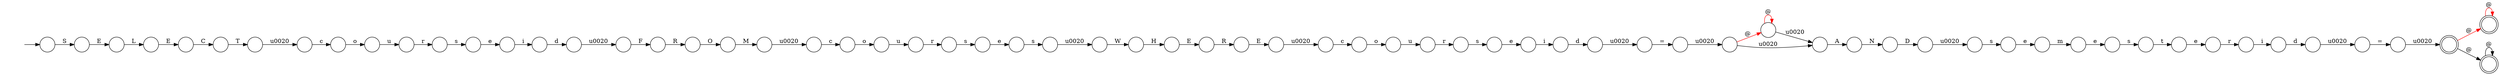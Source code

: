digraph Automaton {
  rankdir = LR;
  0 [shape=circle,label=""];
  0 -> 39 [label="E"]
  1 [shape=circle,label=""];
  1 -> 7 [label="r"]
  2 [shape=circle,label=""];
  2 -> 61 [label="d"]
  3 [shape=doublecircle,label=""];
  3 -> 28 [label="@",color=red]
  3 -> 9 [label="@"]
  4 [shape=circle,label=""];
  4 -> 25 [label="="]
  5 [shape=circle,label=""];
  5 -> 0 [label="R"]
  6 [shape=circle,label=""];
  6 -> 64 [label="e"]
  7 [shape=circle,label=""];
  7 -> 19 [label="s"]
  8 [shape=circle,label=""];
  8 -> 55 [label="H"]
  9 [shape=doublecircle,label=""];
  9 -> 9 [label="@"]
  10 [shape=circle,label=""];
  10 -> 1 [label="u"]
  11 [shape=circle,label=""];
  11 -> 29 [label="N"]
  12 [shape=circle,label=""];
  12 -> 51 [label="O"]
  13 [shape=circle,label=""];
  13 -> 30 [label="d"]
  14 [shape=circle,label=""];
  14 -> 26 [label="e"]
  15 [shape=circle,label=""];
  15 -> 6 [label="m"]
  16 [shape=circle,label=""];
  16 -> 15 [label="e"]
  17 [shape=circle,label=""];
  17 -> 42 [label="c"]
  18 [shape=circle,label=""];
  18 -> 3 [label="\u0020"]
  19 [shape=circle,label=""];
  19 -> 46 [label="e"]
  20 [shape=circle,label=""];
  initial [shape=plaintext,label=""];
  initial -> 20
  20 -> 65 [label="S"]
  21 [shape=circle,label=""];
  21 -> 56 [label="e"]
  22 [shape=circle,label=""];
  22 -> 45 [label="r"]
  23 [shape=circle,label=""];
  23 -> 44 [label="r"]
  24 [shape=circle,label=""];
  24 -> 8 [label="W"]
  25 [shape=circle,label=""];
  25 -> 53 [label="\u0020"]
  26 [shape=circle,label=""];
  26 -> 13 [label="i"]
  27 [shape=circle,label=""];
  27 -> 62 [label="C"]
  28 [shape=doublecircle,label=""];
  28 -> 28 [label="@",color=red]
  29 [shape=circle,label=""];
  29 -> 37 [label="D"]
  30 [shape=circle,label=""];
  30 -> 40 [label="\u0020"]
  31 [shape=circle,label=""];
  31 -> 27 [label="E"]
  32 [shape=circle,label=""];
  32 -> 63 [label="u"]
  33 [shape=circle,label=""];
  33 -> 18 [label="="]
  34 [shape=circle,label=""];
  34 -> 60 [label="\u0020"]
  35 [shape=circle,label=""];
  35 -> 24 [label="\u0020"]
  36 [shape=circle,label=""];
  36 -> 43 [label="d"]
  37 [shape=circle,label=""];
  37 -> 47 [label="\u0020"]
  38 [shape=circle,label=""];
  38 -> 48 [label="c"]
  39 [shape=circle,label=""];
  39 -> 17 [label="\u0020"]
  40 [shape=circle,label=""];
  40 -> 58 [label="F"]
  41 [shape=circle,label=""];
  41 -> 38 [label="\u0020"]
  42 [shape=circle,label=""];
  42 -> 67 [label="o"]
  43 [shape=circle,label=""];
  43 -> 33 [label="\u0020"]
  44 [shape=circle,label=""];
  44 -> 21 [label="s"]
  45 [shape=circle,label=""];
  45 -> 36 [label="i"]
  46 [shape=circle,label=""];
  46 -> 35 [label="s"]
  47 [shape=circle,label=""];
  47 -> 16 [label="s"]
  48 [shape=circle,label=""];
  48 -> 32 [label="o"]
  49 [shape=circle,label=""];
  49 -> 49 [label="@",color=red]
  49 -> 59 [label="\u0020"]
  50 [shape=circle,label=""];
  50 -> 31 [label="L"]
  51 [shape=circle,label=""];
  51 -> 34 [label="M"]
  52 [shape=circle,label=""];
  52 -> 10 [label="o"]
  53 [shape=circle,label=""];
  53 -> 49 [label="@",color=red]
  53 -> 59 [label="\u0020"]
  54 [shape=circle,label=""];
  54 -> 66 [label="t"]
  55 [shape=circle,label=""];
  55 -> 5 [label="E"]
  56 [shape=circle,label=""];
  56 -> 2 [label="i"]
  57 [shape=circle,label=""];
  57 -> 14 [label="s"]
  58 [shape=circle,label=""];
  58 -> 12 [label="R"]
  59 [shape=circle,label=""];
  59 -> 11 [label="A"]
  60 [shape=circle,label=""];
  60 -> 52 [label="c"]
  61 [shape=circle,label=""];
  61 -> 4 [label="\u0020"]
  62 [shape=circle,label=""];
  62 -> 41 [label="T"]
  63 [shape=circle,label=""];
  63 -> 57 [label="r"]
  64 [shape=circle,label=""];
  64 -> 54 [label="s"]
  65 [shape=circle,label=""];
  65 -> 50 [label="E"]
  66 [shape=circle,label=""];
  66 -> 22 [label="e"]
  67 [shape=circle,label=""];
  67 -> 23 [label="u"]
}
